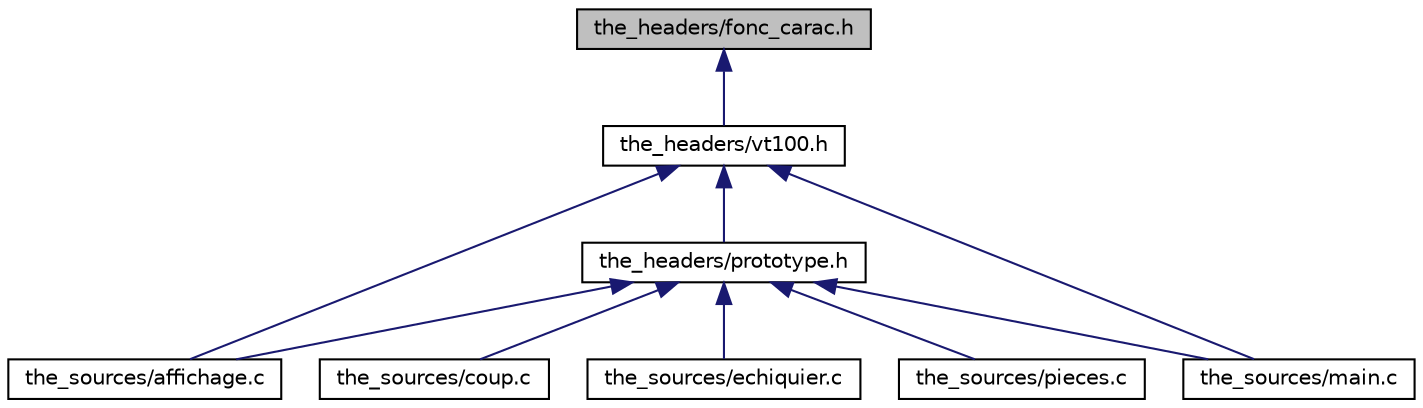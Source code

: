 digraph "the_headers/fonc_carac.h"
{
  edge [fontname="Helvetica",fontsize="10",labelfontname="Helvetica",labelfontsize="10"];
  node [fontname="Helvetica",fontsize="10",shape=record];
  Node1 [label="the_headers/fonc_carac.h",height=0.2,width=0.4,color="black", fillcolor="grey75", style="filled", fontcolor="black"];
  Node1 -> Node2 [dir="back",color="midnightblue",fontsize="10",style="solid"];
  Node2 [label="the_headers/vt100.h",height=0.2,width=0.4,color="black", fillcolor="white", style="filled",URL="$vt100_8h.html"];
  Node2 -> Node3 [dir="back",color="midnightblue",fontsize="10",style="solid"];
  Node3 [label="the_headers/prototype.h",height=0.2,width=0.4,color="black", fillcolor="white", style="filled",URL="$prototype_8h.html"];
  Node3 -> Node4 [dir="back",color="midnightblue",fontsize="10",style="solid"];
  Node4 [label="the_sources/affichage.c",height=0.2,width=0.4,color="black", fillcolor="white", style="filled",URL="$affichage_8c.html"];
  Node3 -> Node5 [dir="back",color="midnightblue",fontsize="10",style="solid"];
  Node5 [label="the_sources/coup.c",height=0.2,width=0.4,color="black", fillcolor="white", style="filled",URL="$coup_8c.html"];
  Node3 -> Node6 [dir="back",color="midnightblue",fontsize="10",style="solid"];
  Node6 [label="the_sources/echiquier.c",height=0.2,width=0.4,color="black", fillcolor="white", style="filled",URL="$echiquier_8c.html"];
  Node3 -> Node7 [dir="back",color="midnightblue",fontsize="10",style="solid"];
  Node7 [label="the_sources/main.c",height=0.2,width=0.4,color="black", fillcolor="white", style="filled",URL="$main_8c.html"];
  Node3 -> Node8 [dir="back",color="midnightblue",fontsize="10",style="solid"];
  Node8 [label="the_sources/pieces.c",height=0.2,width=0.4,color="black", fillcolor="white", style="filled",URL="$pieces_8c.html"];
  Node2 -> Node4 [dir="back",color="midnightblue",fontsize="10",style="solid"];
  Node2 -> Node7 [dir="back",color="midnightblue",fontsize="10",style="solid"];
}
